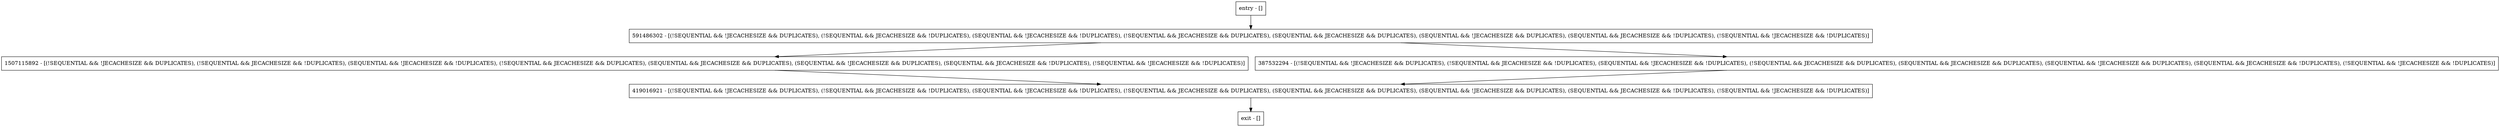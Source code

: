 digraph isClosed {
node [shape=record];
entry [label="entry - []"];
exit [label="exit - []"];
1507115892 [label="1507115892 - [(!SEQUENTIAL && !JECACHESIZE && DUPLICATES), (!SEQUENTIAL && JECACHESIZE && !DUPLICATES), (SEQUENTIAL && !JECACHESIZE && !DUPLICATES), (!SEQUENTIAL && JECACHESIZE && DUPLICATES), (SEQUENTIAL && JECACHESIZE && DUPLICATES), (SEQUENTIAL && !JECACHESIZE && DUPLICATES), (SEQUENTIAL && JECACHESIZE && !DUPLICATES), (!SEQUENTIAL && !JECACHESIZE && !DUPLICATES)]"];
419016921 [label="419016921 - [(!SEQUENTIAL && !JECACHESIZE && DUPLICATES), (!SEQUENTIAL && JECACHESIZE && !DUPLICATES), (SEQUENTIAL && !JECACHESIZE && !DUPLICATES), (!SEQUENTIAL && JECACHESIZE && DUPLICATES), (SEQUENTIAL && JECACHESIZE && DUPLICATES), (SEQUENTIAL && !JECACHESIZE && DUPLICATES), (SEQUENTIAL && JECACHESIZE && !DUPLICATES), (!SEQUENTIAL && !JECACHESIZE && !DUPLICATES)]"];
591486302 [label="591486302 - [(!SEQUENTIAL && !JECACHESIZE && DUPLICATES), (!SEQUENTIAL && JECACHESIZE && !DUPLICATES), (SEQUENTIAL && !JECACHESIZE && !DUPLICATES), (!SEQUENTIAL && JECACHESIZE && DUPLICATES), (SEQUENTIAL && JECACHESIZE && DUPLICATES), (SEQUENTIAL && !JECACHESIZE && DUPLICATES), (SEQUENTIAL && JECACHESIZE && !DUPLICATES), (!SEQUENTIAL && !JECACHESIZE && !DUPLICATES)]"];
387532294 [label="387532294 - [(!SEQUENTIAL && !JECACHESIZE && DUPLICATES), (!SEQUENTIAL && JECACHESIZE && !DUPLICATES), (SEQUENTIAL && !JECACHESIZE && !DUPLICATES), (!SEQUENTIAL && JECACHESIZE && DUPLICATES), (SEQUENTIAL && JECACHESIZE && DUPLICATES), (SEQUENTIAL && !JECACHESIZE && DUPLICATES), (SEQUENTIAL && JECACHESIZE && !DUPLICATES), (!SEQUENTIAL && !JECACHESIZE && !DUPLICATES)]"];
entry;
exit;
entry -> 591486302;
1507115892 -> 419016921;
419016921 -> exit;
591486302 -> 1507115892;
591486302 -> 387532294;
387532294 -> 419016921;
}

